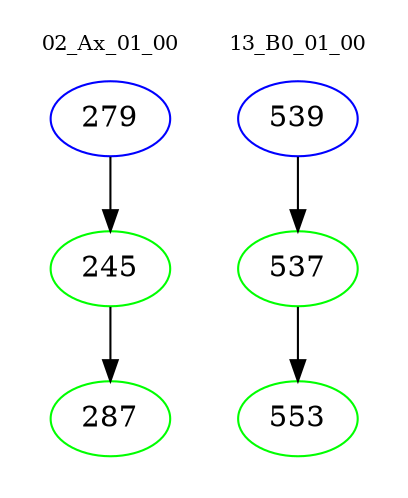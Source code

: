 digraph{
subgraph cluster_0 {
color = white
label = "02_Ax_01_00";
fontsize=10;
T0_279 [label="279", color="blue"]
T0_279 -> T0_245 [color="black"]
T0_245 [label="245", color="green"]
T0_245 -> T0_287 [color="black"]
T0_287 [label="287", color="green"]
}
subgraph cluster_1 {
color = white
label = "13_B0_01_00";
fontsize=10;
T1_539 [label="539", color="blue"]
T1_539 -> T1_537 [color="black"]
T1_537 [label="537", color="green"]
T1_537 -> T1_553 [color="black"]
T1_553 [label="553", color="green"]
}
}
